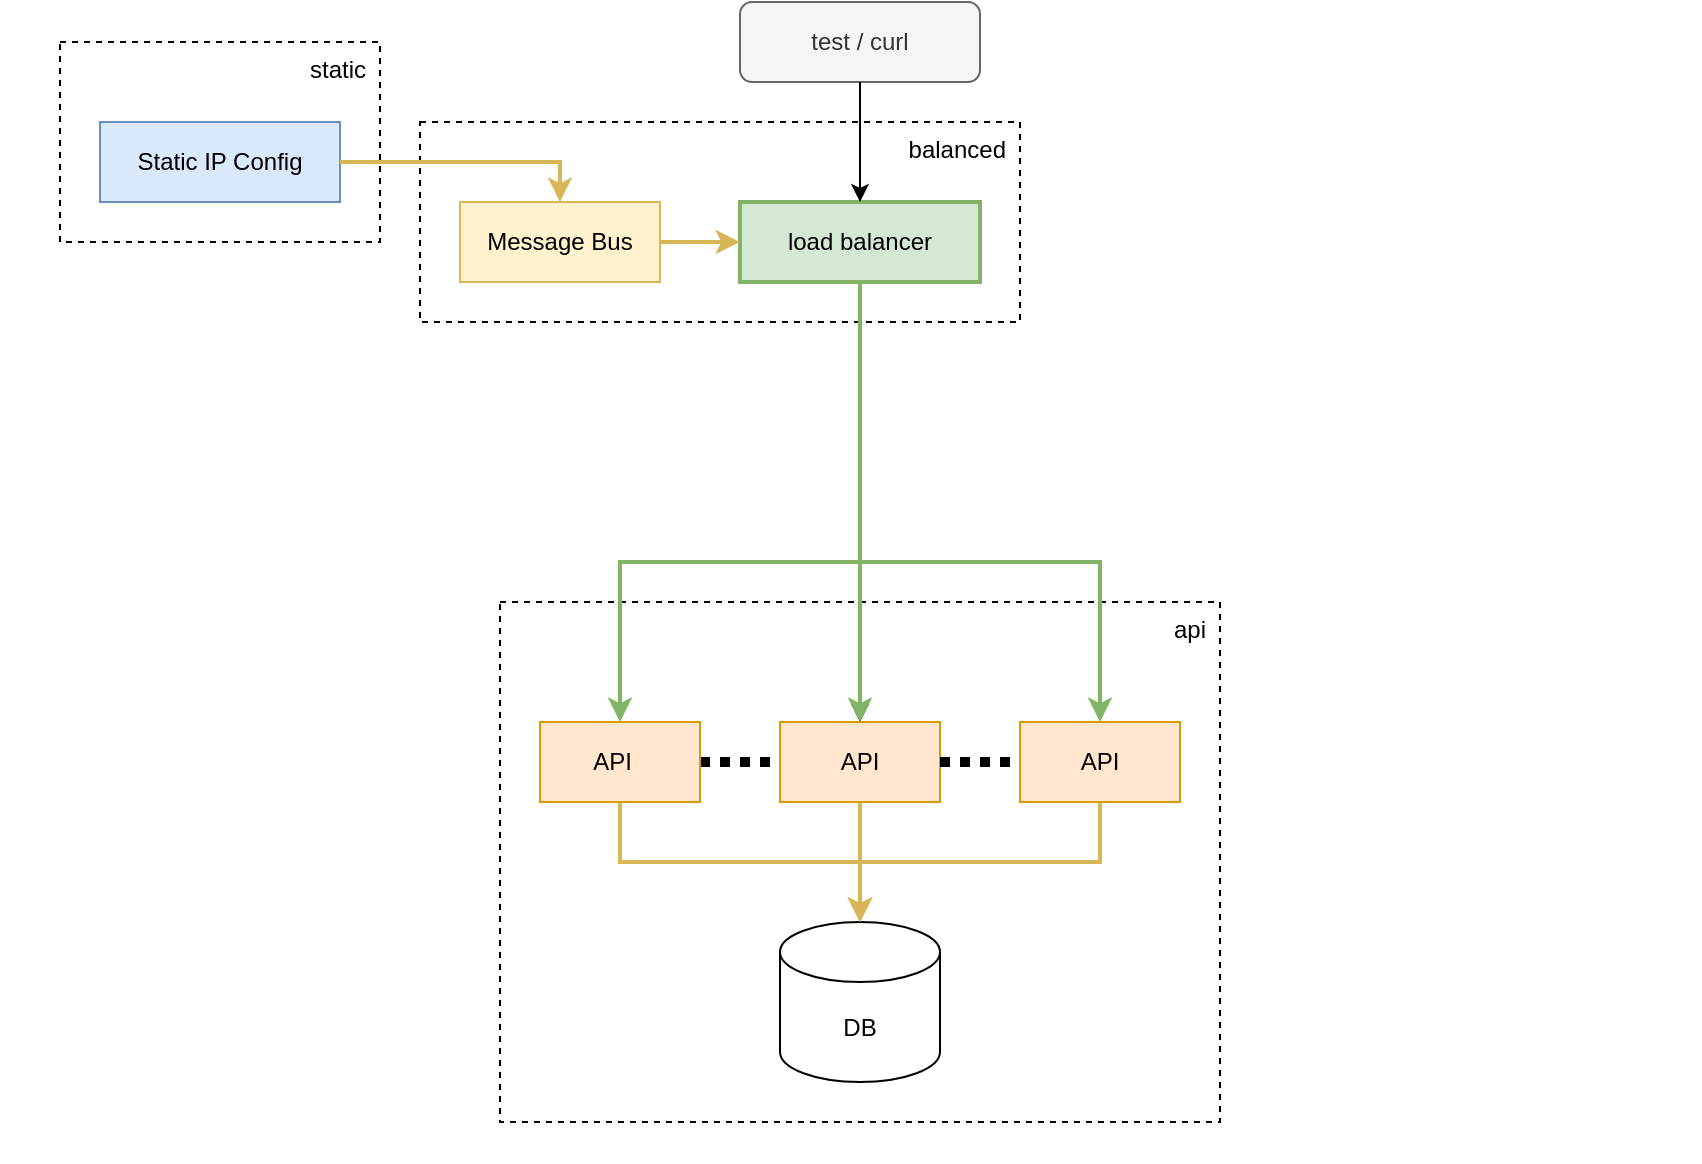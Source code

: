 <mxfile version="24.2.5" type="device">
  <diagram name="Page-1" id="K1gxsHRC21x64zDBbmLe">
    <mxGraphModel dx="392" dy="878" grid="1" gridSize="10" guides="1" tooltips="1" connect="1" arrows="1" fold="1" page="1" pageScale="1" pageWidth="850" pageHeight="1100" math="0" shadow="0">
      <root>
        <mxCell id="0" />
        <mxCell id="VIT9YPPph-bNZRMk1_W2-82" value="Background" parent="0" />
        <mxCell id="VIT9YPPph-bNZRMk1_W2-83" value="" style="rounded=0;whiteSpace=wrap;html=1;fillColor=none;strokeColor=none;" vertex="1" parent="VIT9YPPph-bNZRMk1_W2-82">
          <mxGeometry x="850" width="850" height="580" as="geometry" />
        </mxCell>
        <mxCell id="VIT9YPPph-bNZRMk1_W2-52" value="Legend" parent="0" visible="0" />
        <mxCell id="VIT9YPPph-bNZRMk1_W2-53" value="" style="rounded=0;whiteSpace=wrap;html=1;strokeColor=#919191;" vertex="1" parent="VIT9YPPph-bNZRMk1_W2-52">
          <mxGeometry x="880" y="600" width="340" height="100" as="geometry" />
        </mxCell>
        <mxCell id="VIT9YPPph-bNZRMk1_W2-56" value="" style="rounded=0;orthogonalLoop=1;jettySize=auto;html=1;endArrow=classic;endFill=1;startArrow=none;startFill=0;strokeWidth=2;fillColor=#fff2cc;strokeColor=#d6b656;" edge="1" parent="VIT9YPPph-bNZRMk1_W2-52">
          <mxGeometry relative="1" as="geometry">
            <mxPoint x="1200" y="620" as="sourcePoint" />
            <mxPoint x="900" y="620" as="targetPoint" />
            <Array as="points" />
          </mxGeometry>
        </mxCell>
        <mxCell id="VIT9YPPph-bNZRMk1_W2-57" value="&lt;font style=&quot;font-size: 15px;&quot;&gt;&amp;nbsp;ctrl (10.0.0.0/16)&amp;nbsp;&lt;/font&gt;" style="edgeLabel;html=1;align=left;verticalAlign=middle;resizable=0;points=[];" vertex="1" connectable="0" parent="VIT9YPPph-bNZRMk1_W2-56">
          <mxGeometry x="-0.283" y="-3" relative="1" as="geometry">
            <mxPoint x="-122" as="offset" />
          </mxGeometry>
        </mxCell>
        <mxCell id="VIT9YPPph-bNZRMk1_W2-58" value="" style="rounded=0;orthogonalLoop=1;jettySize=auto;html=1;endArrow=classic;endFill=1;startArrow=none;startFill=0;strokeWidth=2;fillColor=#d5e8d4;strokeColor=#82b366;" edge="1" parent="VIT9YPPph-bNZRMk1_W2-52">
          <mxGeometry relative="1" as="geometry">
            <mxPoint x="1200" y="640" as="sourcePoint" />
            <mxPoint x="900" y="640" as="targetPoint" />
            <Array as="points" />
          </mxGeometry>
        </mxCell>
        <mxCell id="VIT9YPPph-bNZRMk1_W2-59" value="&lt;font style=&quot;font-size: 15px;&quot;&gt;&amp;nbsp;external (10.1.0.0/16)&amp;nbsp;&lt;/font&gt;" style="edgeLabel;html=1;align=left;verticalAlign=middle;resizable=0;points=[];" vertex="1" connectable="0" parent="VIT9YPPph-bNZRMk1_W2-58">
          <mxGeometry x="-0.283" y="-3" relative="1" as="geometry">
            <mxPoint x="-122" as="offset" />
          </mxGeometry>
        </mxCell>
        <mxCell id="VIT9YPPph-bNZRMk1_W2-64" value="" style="rounded=0;orthogonalLoop=1;jettySize=auto;html=1;endArrow=classic;endFill=1;startArrow=none;startFill=0;strokeWidth=1;fillColor=#d5e8d4;strokeColor=#000000;" edge="1" parent="VIT9YPPph-bNZRMk1_W2-52">
          <mxGeometry relative="1" as="geometry">
            <mxPoint x="1200" y="660" as="sourcePoint" />
            <mxPoint x="900" y="660" as="targetPoint" />
            <Array as="points" />
          </mxGeometry>
        </mxCell>
        <mxCell id="VIT9YPPph-bNZRMk1_W2-65" value="&lt;font style=&quot;font-size: 15px;&quot;&gt;&amp;nbsp;port forward&amp;nbsp;&lt;/font&gt;" style="edgeLabel;html=1;align=left;verticalAlign=middle;resizable=0;points=[];" vertex="1" connectable="0" parent="VIT9YPPph-bNZRMk1_W2-64">
          <mxGeometry x="-0.283" y="-3" relative="1" as="geometry">
            <mxPoint x="-122" as="offset" />
          </mxGeometry>
        </mxCell>
        <mxCell id="VIT9YPPph-bNZRMk1_W2-78" value="" style="rounded=0;orthogonalLoop=1;jettySize=auto;html=1;endArrow=classic;endFill=1;startArrow=none;startFill=0;strokeWidth=1;fillColor=#dae8fc;strokeColor=#6c8ebf;" edge="1" parent="VIT9YPPph-bNZRMk1_W2-52">
          <mxGeometry relative="1" as="geometry">
            <mxPoint x="1200" y="680" as="sourcePoint" />
            <mxPoint x="900" y="680" as="targetPoint" />
            <Array as="points" />
          </mxGeometry>
        </mxCell>
        <mxCell id="VIT9YPPph-bNZRMk1_W2-79" value="&lt;font style=&quot;font-size: 15px;&quot;&gt;&amp;nbsp;host&amp;nbsp;&lt;/font&gt;" style="edgeLabel;html=1;align=left;verticalAlign=middle;resizable=0;points=[];" vertex="1" connectable="0" parent="VIT9YPPph-bNZRMk1_W2-78">
          <mxGeometry x="-0.283" y="-3" relative="1" as="geometry">
            <mxPoint x="-122" as="offset" />
          </mxGeometry>
        </mxCell>
        <mxCell id="VIT9YPPph-bNZRMk1_W2-93" value="api box" parent="0" />
        <mxCell id="VIT9YPPph-bNZRMk1_W2-34" value="api" style="rounded=0;whiteSpace=wrap;html=1;align=right;verticalAlign=top;spacingRight=5;dashed=1;" vertex="1" parent="VIT9YPPph-bNZRMk1_W2-93">
          <mxGeometry x="1100" y="300" width="360" height="260" as="geometry" />
        </mxCell>
        <mxCell id="VIT9YPPph-bNZRMk1_W2-1" value="api" parent="0" />
        <mxCell id="VIT9YPPph-bNZRMk1_W2-2" value="DB" style="shape=cylinder3;whiteSpace=wrap;html=1;boundedLbl=1;backgroundOutline=1;size=15;" vertex="1" parent="VIT9YPPph-bNZRMk1_W2-1">
          <mxGeometry x="1240" y="460" width="80" height="80" as="geometry" />
        </mxCell>
        <mxCell id="VIT9YPPph-bNZRMk1_W2-24" style="edgeStyle=orthogonalEdgeStyle;rounded=0;orthogonalLoop=1;jettySize=auto;html=1;exitX=0.5;exitY=1;exitDx=0;exitDy=0;entryX=0.5;entryY=0;entryDx=0;entryDy=0;entryPerimeter=0;jumpStyle=arc;strokeColor=#d6b656;strokeWidth=2;align=center;verticalAlign=middle;fontFamily=Helvetica;fontSize=11;fontColor=default;labelBackgroundColor=default;startArrow=none;startFill=0;endArrow=classic;endFill=1;fillColor=#fff2cc;" edge="1" parent="VIT9YPPph-bNZRMk1_W2-1" source="VIT9YPPph-bNZRMk1_W2-4" target="VIT9YPPph-bNZRMk1_W2-2">
          <mxGeometry relative="1" as="geometry">
            <mxPoint x="1380" y="560" as="targetPoint" />
            <Array as="points">
              <mxPoint x="1160" y="430" />
              <mxPoint x="1280" y="430" />
            </Array>
          </mxGeometry>
        </mxCell>
        <mxCell id="VIT9YPPph-bNZRMk1_W2-23" style="edgeStyle=orthogonalEdgeStyle;rounded=0;orthogonalLoop=1;jettySize=auto;html=1;exitX=0.5;exitY=1;exitDx=0;exitDy=0;entryX=0.5;entryY=0;entryDx=0;entryDy=0;entryPerimeter=0;jumpStyle=arc;strokeColor=#d6b656;strokeWidth=2;align=center;verticalAlign=middle;fontFamily=Helvetica;fontSize=11;fontColor=default;labelBackgroundColor=default;startArrow=none;startFill=0;endArrow=classic;endFill=1;fillColor=#fff2cc;" edge="1" parent="VIT9YPPph-bNZRMk1_W2-1" source="VIT9YPPph-bNZRMk1_W2-5" target="VIT9YPPph-bNZRMk1_W2-2">
          <mxGeometry relative="1" as="geometry">
            <mxPoint x="1380" y="560" as="targetPoint" />
            <Array as="points">
              <mxPoint x="1280" y="450" />
              <mxPoint x="1280" y="450" />
            </Array>
          </mxGeometry>
        </mxCell>
        <mxCell id="VIT9YPPph-bNZRMk1_W2-5" value="API" style="rounded=0;whiteSpace=wrap;html=1;fillColor=#ffe6cc;strokeColor=#d79b00;" vertex="1" parent="VIT9YPPph-bNZRMk1_W2-1">
          <mxGeometry x="1240" y="360" width="80" height="40" as="geometry" />
        </mxCell>
        <mxCell id="VIT9YPPph-bNZRMk1_W2-22" style="edgeStyle=orthogonalEdgeStyle;rounded=0;orthogonalLoop=1;jettySize=auto;html=1;exitX=0.5;exitY=1;exitDx=0;exitDy=0;entryX=0.5;entryY=0;entryDx=0;entryDy=0;entryPerimeter=0;jumpStyle=arc;strokeColor=#d6b656;strokeWidth=2;align=center;verticalAlign=middle;fontFamily=Helvetica;fontSize=11;fontColor=default;labelBackgroundColor=default;startArrow=none;startFill=0;endArrow=classic;endFill=1;fillColor=#fff2cc;" edge="1" parent="VIT9YPPph-bNZRMk1_W2-1" source="VIT9YPPph-bNZRMk1_W2-6" target="VIT9YPPph-bNZRMk1_W2-2">
          <mxGeometry relative="1" as="geometry">
            <mxPoint x="1350" y="510" as="targetPoint" />
            <Array as="points">
              <mxPoint x="1400" y="430" />
              <mxPoint x="1280" y="430" />
            </Array>
          </mxGeometry>
        </mxCell>
        <mxCell id="VIT9YPPph-bNZRMk1_W2-43" value="user" parent="0" />
        <mxCell id="VIT9YPPph-bNZRMk1_W2-20" value="test / curl" style="rounded=1;whiteSpace=wrap;html=1;fillColor=#f5f5f5;strokeColor=#666666;fontColor=#333333;" vertex="1" parent="VIT9YPPph-bNZRMk1_W2-43">
          <mxGeometry x="1220" width="120" height="40" as="geometry" />
        </mxCell>
        <mxCell id="VIT9YPPph-bNZRMk1_W2-42" value="direct" parent="0" />
        <mxCell id="VIT9YPPph-bNZRMk1_W2-45" style="edgeStyle=orthogonalEdgeStyle;rounded=0;orthogonalLoop=1;jettySize=auto;html=1;exitX=0.5;exitY=1;exitDx=0;exitDy=0;entryX=0.5;entryY=0;entryDx=0;entryDy=0;" edge="1" parent="VIT9YPPph-bNZRMk1_W2-42" source="VIT9YPPph-bNZRMk1_W2-20" target="VIT9YPPph-bNZRMk1_W2-5">
          <mxGeometry relative="1" as="geometry">
            <mxPoint x="1150" y="50" as="sourcePoint" />
            <mxPoint x="1090" y="370" as="targetPoint" />
            <Array as="points">
              <mxPoint x="1280" y="200" />
              <mxPoint x="1280" y="200" />
            </Array>
          </mxGeometry>
        </mxCell>
        <mxCell id="VIT9YPPph-bNZRMk1_W2-40" value="balanced" parent="0" />
        <mxCell id="VIT9YPPph-bNZRMk1_W2-27" style="edgeStyle=orthogonalEdgeStyle;rounded=0;orthogonalLoop=1;jettySize=auto;html=1;exitX=0.5;exitY=1;exitDx=0;exitDy=0;entryX=0.5;entryY=0;entryDx=0;entryDy=0;strokeColor=#82b366;strokeWidth=2;align=center;verticalAlign=middle;fontFamily=Helvetica;fontSize=11;fontColor=default;labelBackgroundColor=default;startArrow=none;startFill=0;endArrow=classic;endFill=1;fillColor=#d5e8d4;" edge="1" parent="VIT9YPPph-bNZRMk1_W2-40" source="VIT9YPPph-bNZRMk1_W2-9" target="VIT9YPPph-bNZRMk1_W2-5">
          <mxGeometry relative="1" as="geometry">
            <mxPoint x="1300" y="240" as="sourcePoint" />
            <mxPoint x="1320" y="350" as="targetPoint" />
            <Array as="points" />
          </mxGeometry>
        </mxCell>
        <mxCell id="VIT9YPPph-bNZRMk1_W2-37" value="balanced" style="rounded=0;whiteSpace=wrap;html=1;align=right;verticalAlign=top;spacingRight=5;dashed=1;" vertex="1" parent="VIT9YPPph-bNZRMk1_W2-40">
          <mxGeometry x="1060" y="60" width="300" height="100" as="geometry" />
        </mxCell>
        <mxCell id="VIT9YPPph-bNZRMk1_W2-10" style="edgeStyle=orthogonalEdgeStyle;rounded=0;orthogonalLoop=1;jettySize=auto;html=1;exitX=0.5;exitY=1;exitDx=0;exitDy=0;entryX=0.5;entryY=0;entryDx=0;entryDy=0;strokeColor=#82b366;strokeWidth=2;align=center;verticalAlign=middle;fontFamily=Helvetica;fontSize=11;fontColor=default;labelBackgroundColor=default;startArrow=none;startFill=0;endArrow=classic;endFill=1;fillColor=#d5e8d4;" edge="1" parent="VIT9YPPph-bNZRMk1_W2-40" source="VIT9YPPph-bNZRMk1_W2-9" target="VIT9YPPph-bNZRMk1_W2-4">
          <mxGeometry relative="1" as="geometry">
            <mxPoint x="1300" y="240" as="sourcePoint" />
            <mxPoint x="1080" y="380" as="targetPoint" />
            <Array as="points">
              <mxPoint x="1280" y="280" />
              <mxPoint x="1160" y="280" />
            </Array>
          </mxGeometry>
        </mxCell>
        <mxCell id="VIT9YPPph-bNZRMk1_W2-9" value="load balancer" style="rounded=0;whiteSpace=wrap;html=1;fillColor=#d5e8d4;strokeColor=#82b366;verticalAlign=middle;align=center;fontFamily=Helvetica;fontSize=12;strokeWidth=2;spacingLeft=5;spacingRight=5;" vertex="1" parent="VIT9YPPph-bNZRMk1_W2-40">
          <mxGeometry x="1220" y="100" width="120" height="40" as="geometry" />
        </mxCell>
        <mxCell id="VIT9YPPph-bNZRMk1_W2-21" style="edgeStyle=orthogonalEdgeStyle;rounded=0;orthogonalLoop=1;jettySize=auto;html=1;exitX=0.5;exitY=1;exitDx=0;exitDy=0;entryX=0.5;entryY=0;entryDx=0;entryDy=0;" edge="1" parent="VIT9YPPph-bNZRMk1_W2-40" source="VIT9YPPph-bNZRMk1_W2-20" target="VIT9YPPph-bNZRMk1_W2-9">
          <mxGeometry relative="1" as="geometry" />
        </mxCell>
        <mxCell id="VIT9YPPph-bNZRMk1_W2-14" style="edgeStyle=orthogonalEdgeStyle;rounded=0;orthogonalLoop=1;jettySize=auto;html=1;exitX=1;exitY=0.5;exitDx=0;exitDy=0;entryX=0;entryY=0.5;entryDx=0;entryDy=0;strokeColor=#d6b656;strokeWidth=2;align=center;verticalAlign=middle;fontFamily=Helvetica;fontSize=11;fontColor=default;labelBackgroundColor=default;startArrow=none;startFill=0;endArrow=classic;endFill=1;fillColor=#fff2cc;" edge="1" parent="VIT9YPPph-bNZRMk1_W2-40" source="VIT9YPPph-bNZRMk1_W2-8" target="VIT9YPPph-bNZRMk1_W2-9">
          <mxGeometry relative="1" as="geometry" />
        </mxCell>
        <mxCell id="VIT9YPPph-bNZRMk1_W2-8" value="Message Bus" style="rounded=0;whiteSpace=wrap;html=1;fillColor=#fff2cc;strokeColor=#d6b656;" vertex="1" parent="VIT9YPPph-bNZRMk1_W2-40">
          <mxGeometry x="1080" y="100" width="100" height="40" as="geometry" />
        </mxCell>
        <mxCell id="VIT9YPPph-bNZRMk1_W2-6" value="API" style="rounded=0;whiteSpace=wrap;html=1;fillColor=#ffe6cc;strokeColor=#d79b00;" vertex="1" parent="VIT9YPPph-bNZRMk1_W2-40">
          <mxGeometry x="1360" y="360" width="80" height="40" as="geometry" />
        </mxCell>
        <mxCell id="VIT9YPPph-bNZRMk1_W2-30" style="edgeStyle=orthogonalEdgeStyle;rounded=0;orthogonalLoop=1;jettySize=auto;html=1;exitX=1;exitY=0.5;exitDx=0;exitDy=0;dashed=1;dashPattern=1 1;strokeWidth=5;endArrow=none;endFill=0;entryX=0;entryY=0.5;entryDx=0;entryDy=0;" edge="1" parent="VIT9YPPph-bNZRMk1_W2-40" source="VIT9YPPph-bNZRMk1_W2-5" target="VIT9YPPph-bNZRMk1_W2-6">
          <mxGeometry relative="1" as="geometry">
            <mxPoint x="1190" y="390" as="sourcePoint" />
            <mxPoint x="1230" y="390" as="targetPoint" />
          </mxGeometry>
        </mxCell>
        <mxCell id="VIT9YPPph-bNZRMk1_W2-29" style="edgeStyle=orthogonalEdgeStyle;rounded=0;orthogonalLoop=1;jettySize=auto;html=1;exitX=1;exitY=0.5;exitDx=0;exitDy=0;dashed=1;dashPattern=1 1;strokeWidth=5;endArrow=none;endFill=0;" edge="1" parent="VIT9YPPph-bNZRMk1_W2-40" source="VIT9YPPph-bNZRMk1_W2-4" target="VIT9YPPph-bNZRMk1_W2-5">
          <mxGeometry relative="1" as="geometry" />
        </mxCell>
        <mxCell id="VIT9YPPph-bNZRMk1_W2-4" value="API&lt;span style=&quot;white-space: pre;&quot;&gt;&#x9;&lt;/span&gt;" style="rounded=0;whiteSpace=wrap;html=1;fillColor=#ffe6cc;strokeColor=#d79b00;" vertex="1" parent="VIT9YPPph-bNZRMk1_W2-40">
          <mxGeometry x="1120" y="360" width="80" height="40" as="geometry" />
        </mxCell>
        <mxCell id="VIT9YPPph-bNZRMk1_W2-12" style="edgeStyle=orthogonalEdgeStyle;rounded=0;orthogonalLoop=1;jettySize=auto;html=1;exitX=0.5;exitY=1;exitDx=0;exitDy=0;entryX=0.5;entryY=0;entryDx=0;entryDy=0;strokeColor=#82b366;strokeWidth=2;align=center;verticalAlign=middle;fontFamily=Helvetica;fontSize=11;fontColor=default;labelBackgroundColor=default;startArrow=none;startFill=0;endArrow=classic;endFill=1;fillColor=#d5e8d4;" edge="1" parent="VIT9YPPph-bNZRMk1_W2-40" source="VIT9YPPph-bNZRMk1_W2-9" target="VIT9YPPph-bNZRMk1_W2-6">
          <mxGeometry relative="1" as="geometry">
            <mxPoint x="1300" y="240" as="sourcePoint" />
            <Array as="points">
              <mxPoint x="1280" y="280" />
              <mxPoint x="1400" y="280" />
            </Array>
          </mxGeometry>
        </mxCell>
        <mxCell id="VIT9YPPph-bNZRMk1_W2-41" value="static" parent="0" />
        <mxCell id="VIT9YPPph-bNZRMk1_W2-36" value="static" style="rounded=0;whiteSpace=wrap;html=1;align=right;verticalAlign=top;spacingRight=5;dashed=1;" vertex="1" parent="VIT9YPPph-bNZRMk1_W2-41">
          <mxGeometry x="880" y="20" width="160" height="100" as="geometry" />
        </mxCell>
        <mxCell id="VIT9YPPph-bNZRMk1_W2-32" value="Static IP Config" style="rounded=0;whiteSpace=wrap;html=1;fillColor=#dae8fc;strokeColor=#6c8ebf;strokeWidth=1;align=center;verticalAlign=middle;fontFamily=Helvetica;fontSize=12;" vertex="1" parent="VIT9YPPph-bNZRMk1_W2-41">
          <mxGeometry x="900" y="60" width="120" height="40" as="geometry" />
        </mxCell>
        <mxCell id="VIT9YPPph-bNZRMk1_W2-33" style="edgeStyle=orthogonalEdgeStyle;rounded=0;orthogonalLoop=1;jettySize=auto;html=1;exitX=1;exitY=0.5;exitDx=0;exitDy=0;entryX=0.5;entryY=0;entryDx=0;entryDy=0;strokeColor=#d6b656;strokeWidth=2;align=center;verticalAlign=middle;fontFamily=Helvetica;fontSize=11;fontColor=default;labelBackgroundColor=default;startArrow=none;startFill=0;endArrow=classic;endFill=1;fillColor=#fff2cc;" edge="1" parent="VIT9YPPph-bNZRMk1_W2-41" source="VIT9YPPph-bNZRMk1_W2-32" target="VIT9YPPph-bNZRMk1_W2-8">
          <mxGeometry relative="1" as="geometry">
            <mxPoint x="1150" y="90" as="sourcePoint" />
            <mxPoint x="1150" y="130" as="targetPoint" />
          </mxGeometry>
        </mxCell>
        <mxCell id="VIT9YPPph-bNZRMk1_W2-31" value="dhcp" parent="0" visible="0" />
        <mxCell id="VIT9YPPph-bNZRMk1_W2-39" value="dhcp" style="rounded=0;whiteSpace=wrap;html=1;align=right;verticalAlign=top;spacingRight=5;dashed=1;" vertex="1" parent="VIT9YPPph-bNZRMk1_W2-31">
          <mxGeometry x="880" y="280" width="160" height="240" as="geometry" />
        </mxCell>
        <mxCell id="VIT9YPPph-bNZRMk1_W2-3" value="DHCP" style="rounded=0;whiteSpace=wrap;html=1;fillColor=#fff2cc;strokeColor=#d6b656;strokeWidth=2;align=center;verticalAlign=middle;fontFamily=Helvetica;fontSize=12;fontColor=default;" vertex="1" parent="VIT9YPPph-bNZRMk1_W2-31">
          <mxGeometry x="900" y="320" width="120" height="40" as="geometry" />
        </mxCell>
        <mxCell id="VIT9YPPph-bNZRMk1_W2-19" style="edgeStyle=orthogonalEdgeStyle;rounded=0;orthogonalLoop=1;jettySize=auto;html=1;exitX=0.5;exitY=0;exitDx=0;exitDy=0;entryX=0.5;entryY=1;entryDx=0;entryDy=0;strokeColor=#d6b656;strokeWidth=2;align=center;verticalAlign=middle;fontFamily=Helvetica;fontSize=11;fontColor=default;labelBackgroundColor=default;startArrow=none;startFill=0;endArrow=classic;endFill=1;fillColor=#fff2cc;" edge="1" parent="VIT9YPPph-bNZRMk1_W2-31" source="VIT9YPPph-bNZRMk1_W2-3" target="VIT9YPPph-bNZRMk1_W2-8">
          <mxGeometry relative="1" as="geometry" />
        </mxCell>
        <mxCell id="VIT9YPPph-bNZRMk1_W2-15" style="edgeStyle=orthogonalEdgeStyle;rounded=0;orthogonalLoop=1;jettySize=auto;html=1;exitX=0.5;exitY=1;exitDx=0;exitDy=0;entryX=0.5;entryY=0;entryDx=0;entryDy=0;entryPerimeter=0;startArrow=classic;startFill=1;strokeColor=#d6b656;strokeWidth=2;align=center;verticalAlign=middle;fontFamily=Helvetica;fontSize=11;fontColor=default;labelBackgroundColor=default;endArrow=classic;endFill=1;fillColor=#fff2cc;" edge="1" parent="VIT9YPPph-bNZRMk1_W2-31" source="VIT9YPPph-bNZRMk1_W2-3" target="VIT9YPPph-bNZRMk1_W2-51">
          <mxGeometry relative="1" as="geometry" />
        </mxCell>
        <mxCell id="VIT9YPPph-bNZRMk1_W2-17" style="edgeStyle=orthogonalEdgeStyle;rounded=0;orthogonalLoop=1;jettySize=auto;html=1;exitX=1;exitY=0.5;exitDx=0;exitDy=0;entryX=0.25;entryY=0;entryDx=0;entryDy=0;startArrow=classic;startFill=1;endArrow=none;endFill=0;jumpStyle=arc;strokeColor=#82b366;strokeWidth=2;align=center;verticalAlign=middle;fontFamily=Helvetica;fontSize=11;fontColor=default;labelBackgroundColor=default;fillColor=#d5e8d4;" edge="1" parent="VIT9YPPph-bNZRMk1_W2-31" source="VIT9YPPph-bNZRMk1_W2-3" target="VIT9YPPph-bNZRMk1_W2-5">
          <mxGeometry relative="1" as="geometry">
            <Array as="points">
              <mxPoint x="1260" y="340" />
            </Array>
          </mxGeometry>
        </mxCell>
        <mxCell id="VIT9YPPph-bNZRMk1_W2-16" style="edgeStyle=orthogonalEdgeStyle;rounded=0;orthogonalLoop=1;jettySize=auto;html=1;exitX=1;exitY=0.5;exitDx=0;exitDy=0;entryX=0.25;entryY=0;entryDx=0;entryDy=0;endArrow=none;endFill=0;startArrow=classic;startFill=1;jumpStyle=arc;strokeColor=#82b366;strokeWidth=2;align=center;verticalAlign=middle;fontFamily=Helvetica;fontSize=11;fontColor=default;labelBackgroundColor=default;fillColor=#d5e8d4;" edge="1" parent="VIT9YPPph-bNZRMk1_W2-31" source="VIT9YPPph-bNZRMk1_W2-3" target="VIT9YPPph-bNZRMk1_W2-4">
          <mxGeometry relative="1" as="geometry">
            <Array as="points">
              <mxPoint x="1140" y="340" />
            </Array>
          </mxGeometry>
        </mxCell>
        <mxCell id="VIT9YPPph-bNZRMk1_W2-51" value="DB" style="shape=cylinder3;whiteSpace=wrap;html=1;boundedLbl=1;backgroundOutline=1;size=15;" vertex="1" parent="VIT9YPPph-bNZRMk1_W2-31">
          <mxGeometry x="920" y="420" width="80" height="80" as="geometry" />
        </mxCell>
        <mxCell id="VIT9YPPph-bNZRMk1_W2-18" style="edgeStyle=orthogonalEdgeStyle;rounded=0;orthogonalLoop=1;jettySize=auto;html=1;exitX=1;exitY=0.5;exitDx=0;exitDy=0;entryX=0.25;entryY=0;entryDx=0;entryDy=0;startArrow=classic;startFill=1;endArrow=none;endFill=0;jumpStyle=arc;strokeColor=#82b366;strokeWidth=2;align=center;verticalAlign=middle;fontFamily=Helvetica;fontSize=11;fontColor=default;labelBackgroundColor=default;fillColor=#d5e8d4;" edge="1" parent="VIT9YPPph-bNZRMk1_W2-31" source="VIT9YPPph-bNZRMk1_W2-3" target="VIT9YPPph-bNZRMk1_W2-6">
          <mxGeometry relative="1" as="geometry">
            <Array as="points">
              <mxPoint x="1380" y="340" />
            </Array>
          </mxGeometry>
        </mxCell>
        <mxCell id="VIT9YPPph-bNZRMk1_W2-66" value="monitor" parent="0" visible="0" />
        <mxCell id="VIT9YPPph-bNZRMk1_W2-67" value="monitor" style="rounded=0;whiteSpace=wrap;html=1;align=right;verticalAlign=top;spacingRight=5;dashed=1;" vertex="1" parent="VIT9YPPph-bNZRMk1_W2-66">
          <mxGeometry x="1520" y="60" width="160" height="240" as="geometry" />
        </mxCell>
        <mxCell id="VIT9YPPph-bNZRMk1_W2-68" value="grafana" style="rounded=0;whiteSpace=wrap;html=1;fillColor=#dae8fc;strokeColor=#6c8ebf;verticalAlign=middle;align=center;fontFamily=Helvetica;fontSize=12;strokeWidth=2;spacingLeft=5;spacingRight=5;" vertex="1" parent="VIT9YPPph-bNZRMk1_W2-66">
          <mxGeometry x="1540" y="100" width="120" height="40" as="geometry" />
        </mxCell>
        <mxCell id="VIT9YPPph-bNZRMk1_W2-69" value="blackbox-exporter" style="rounded=0;whiteSpace=wrap;html=1;fillColor=#dae8fc;strokeColor=#6c8ebf;verticalAlign=middle;align=center;fontFamily=Helvetica;fontSize=12;strokeWidth=2;spacingLeft=5;spacingRight=5;" vertex="1" parent="VIT9YPPph-bNZRMk1_W2-66">
          <mxGeometry x="1540" y="240" width="120" height="40" as="geometry" />
        </mxCell>
        <mxCell id="VIT9YPPph-bNZRMk1_W2-70" value="prometheus" style="rounded=0;whiteSpace=wrap;html=1;fillColor=#dae8fc;strokeColor=#6c8ebf;verticalAlign=middle;align=center;fontFamily=Helvetica;fontSize=12;strokeWidth=2;spacingLeft=5;spacingRight=5;" vertex="1" parent="VIT9YPPph-bNZRMk1_W2-66">
          <mxGeometry x="1540" y="170" width="120" height="40" as="geometry" />
        </mxCell>
        <mxCell id="VIT9YPPph-bNZRMk1_W2-72" style="edgeStyle=orthogonalEdgeStyle;rounded=0;orthogonalLoop=1;jettySize=auto;html=1;exitX=0.5;exitY=1;exitDx=0;exitDy=0;strokeColor=#6c8ebf;strokeWidth=1;align=center;verticalAlign=middle;fontFamily=Helvetica;fontSize=11;fontColor=default;labelBackgroundColor=default;startArrow=none;startFill=0;endArrow=classic;endFill=1;fillColor=#dae8fc;entryX=0.5;entryY=0;entryDx=0;entryDy=0;" edge="1" parent="VIT9YPPph-bNZRMk1_W2-66" source="VIT9YPPph-bNZRMk1_W2-68" target="VIT9YPPph-bNZRMk1_W2-70">
          <mxGeometry relative="1" as="geometry">
            <mxPoint x="1310" y="170" as="sourcePoint" />
            <mxPoint x="1600" y="180" as="targetPoint" />
            <Array as="points" />
          </mxGeometry>
        </mxCell>
        <mxCell id="VIT9YPPph-bNZRMk1_W2-73" style="edgeStyle=orthogonalEdgeStyle;rounded=0;orthogonalLoop=1;jettySize=auto;html=1;exitX=0.5;exitY=1;exitDx=0;exitDy=0;strokeColor=#6c8ebf;strokeWidth=1;align=center;verticalAlign=middle;fontFamily=Helvetica;fontSize=11;fontColor=default;labelBackgroundColor=default;startArrow=none;startFill=0;endArrow=classic;endFill=1;fillColor=#dae8fc;entryX=0.5;entryY=0;entryDx=0;entryDy=0;" edge="1" parent="VIT9YPPph-bNZRMk1_W2-66" source="VIT9YPPph-bNZRMk1_W2-70" target="VIT9YPPph-bNZRMk1_W2-69">
          <mxGeometry relative="1" as="geometry">
            <mxPoint x="1610" y="160" as="sourcePoint" />
            <mxPoint x="1610" y="190" as="targetPoint" />
            <Array as="points" />
          </mxGeometry>
        </mxCell>
        <mxCell id="VIT9YPPph-bNZRMk1_W2-74" value="browser" style="rounded=1;whiteSpace=wrap;html=1;fillColor=#f5f5f5;strokeColor=#666666;fontColor=#333333;" vertex="1" parent="VIT9YPPph-bNZRMk1_W2-66">
          <mxGeometry x="1540" width="120" height="40" as="geometry" />
        </mxCell>
        <mxCell id="VIT9YPPph-bNZRMk1_W2-75" style="edgeStyle=orthogonalEdgeStyle;rounded=0;orthogonalLoop=1;jettySize=auto;html=1;exitX=0.5;exitY=1;exitDx=0;exitDy=0;entryX=0.5;entryY=0;entryDx=0;entryDy=0;strokeColor=#6c8ebf;strokeWidth=1;align=center;verticalAlign=middle;fontFamily=Helvetica;fontSize=11;fontColor=default;labelBackgroundColor=default;startArrow=none;startFill=0;endArrow=classic;endFill=1;fillColor=#dae8fc;" edge="1" parent="VIT9YPPph-bNZRMk1_W2-66" source="VIT9YPPph-bNZRMk1_W2-74" target="VIT9YPPph-bNZRMk1_W2-68">
          <mxGeometry relative="1" as="geometry">
            <mxPoint x="1310" y="50" as="sourcePoint" />
            <mxPoint x="1310" y="110" as="targetPoint" />
          </mxGeometry>
        </mxCell>
        <mxCell id="VIT9YPPph-bNZRMk1_W2-77" style="edgeStyle=orthogonalEdgeStyle;rounded=0;orthogonalLoop=1;jettySize=auto;html=1;exitX=0;exitY=0.5;exitDx=0;exitDy=0;entryX=1;entryY=0.5;entryDx=0;entryDy=0;" edge="1" parent="VIT9YPPph-bNZRMk1_W2-66" source="VIT9YPPph-bNZRMk1_W2-69" target="VIT9YPPph-bNZRMk1_W2-9">
          <mxGeometry relative="1" as="geometry">
            <mxPoint x="1550" y="280" as="sourcePoint" />
            <mxPoint x="1290" y="370" as="targetPoint" />
            <Array as="points">
              <mxPoint x="1480" y="260" />
              <mxPoint x="1480" y="120" />
            </Array>
          </mxGeometry>
        </mxCell>
        <mxCell id="VIT9YPPph-bNZRMk1_W2-76" style="edgeStyle=orthogonalEdgeStyle;rounded=0;orthogonalLoop=1;jettySize=auto;html=1;exitX=0;exitY=0.5;exitDx=0;exitDy=0;entryX=0.75;entryY=0;entryDx=0;entryDy=0;jumpStyle=arc;" edge="1" parent="VIT9YPPph-bNZRMk1_W2-66" source="VIT9YPPph-bNZRMk1_W2-69" target="VIT9YPPph-bNZRMk1_W2-5">
          <mxGeometry relative="1" as="geometry">
            <mxPoint x="1610" y="50" as="sourcePoint" />
            <mxPoint x="1250" y="290" as="targetPoint" />
            <Array as="points">
              <mxPoint x="1300" y="260" />
            </Array>
          </mxGeometry>
        </mxCell>
        <mxCell id="VIT9YPPph-bNZRMk1_W2-84" value="tester" parent="0" visible="0" />
        <mxCell id="VIT9YPPph-bNZRMk1_W2-85" value="tester" style="rounded=0;whiteSpace=wrap;html=1;align=right;verticalAlign=top;spacingRight=5;dashed=1;" vertex="1" parent="VIT9YPPph-bNZRMk1_W2-84">
          <mxGeometry x="1520" y="340" width="160" height="120" as="geometry" />
        </mxCell>
        <mxCell id="VIT9YPPph-bNZRMk1_W2-86" value="tester" style="rounded=0;whiteSpace=wrap;html=1;fillColor=#f8cecc;strokeColor=#b85450;verticalAlign=top;align=center;fontFamily=Helvetica;fontSize=12;strokeWidth=2;spacingLeft=5;spacingRight=5;" vertex="1" parent="VIT9YPPph-bNZRMk1_W2-84">
          <mxGeometry x="1540" y="380" width="120" height="60" as="geometry" />
        </mxCell>
        <mxCell id="VIT9YPPph-bNZRMk1_W2-88" value="instacheck" style="rounded=0;whiteSpace=wrap;html=1;fillColor=#f8cecc;strokeColor=#b85450;verticalAlign=middle;align=center;fontFamily=Helvetica;fontSize=12;strokeWidth=2;spacingLeft=5;spacingRight=5;" vertex="1" parent="VIT9YPPph-bNZRMk1_W2-84">
          <mxGeometry x="1560" y="410" width="80" height="30" as="geometry" />
        </mxCell>
        <mxCell id="VIT9YPPph-bNZRMk1_W2-91" style="edgeStyle=orthogonalEdgeStyle;rounded=0;orthogonalLoop=1;jettySize=auto;html=1;exitX=0;exitY=0.5;exitDx=0;exitDy=0;entryX=1;entryY=0.5;entryDx=0;entryDy=0;jumpStyle=arc;" edge="1" parent="VIT9YPPph-bNZRMk1_W2-84" source="VIT9YPPph-bNZRMk1_W2-86" target="VIT9YPPph-bNZRMk1_W2-9">
          <mxGeometry relative="1" as="geometry">
            <mxPoint x="1550" y="280" as="sourcePoint" />
            <mxPoint x="1350" y="130" as="targetPoint" />
            <Array as="points">
              <mxPoint x="1480" y="410" />
              <mxPoint x="1480" y="120" />
            </Array>
          </mxGeometry>
        </mxCell>
        <mxCell id="VIT9YPPph-bNZRMk1_W2-92" style="edgeStyle=orthogonalEdgeStyle;rounded=0;orthogonalLoop=1;jettySize=auto;html=1;exitX=0;exitY=0.5;exitDx=0;exitDy=0;entryX=0.75;entryY=0;entryDx=0;entryDy=0;jumpStyle=arc;" edge="1" parent="VIT9YPPph-bNZRMk1_W2-84" source="VIT9YPPph-bNZRMk1_W2-86" target="VIT9YPPph-bNZRMk1_W2-5">
          <mxGeometry relative="1" as="geometry">
            <mxPoint x="1550" y="280" as="sourcePoint" />
            <mxPoint x="1310" y="370" as="targetPoint" />
            <Array as="points">
              <mxPoint x="1480" y="410" />
              <mxPoint x="1480" y="260" />
              <mxPoint x="1300" y="260" />
            </Array>
          </mxGeometry>
        </mxCell>
      </root>
    </mxGraphModel>
  </diagram>
</mxfile>
